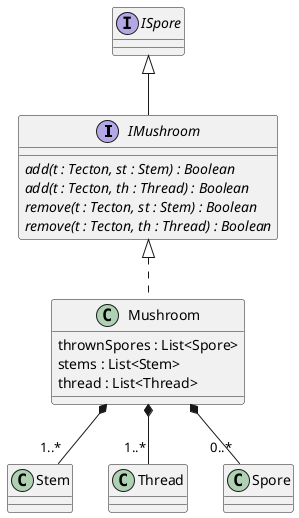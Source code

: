 @startuml mushroom

interface IMushroom implements ISpore{
    {abstract} add(t : Tecton, st : Stem) : Boolean
    {abstract} add(t : Tecton, th : Thread) : Boolean
    {abstract} remove(t : Tecton, st : Stem) : Boolean
    {abstract} remove(t : Tecton, th : Thread) : Boolean
}

Mushroom *-- "1..*" Stem
Mushroom *-- "1..*" Thread
Mushroom *-- "0..*" Spore
class Mushroom implements IMushroom{
    thrownSpores : List<Spore>
    stems : List<Stem>
    thread : List<Thread>
}

@enduml